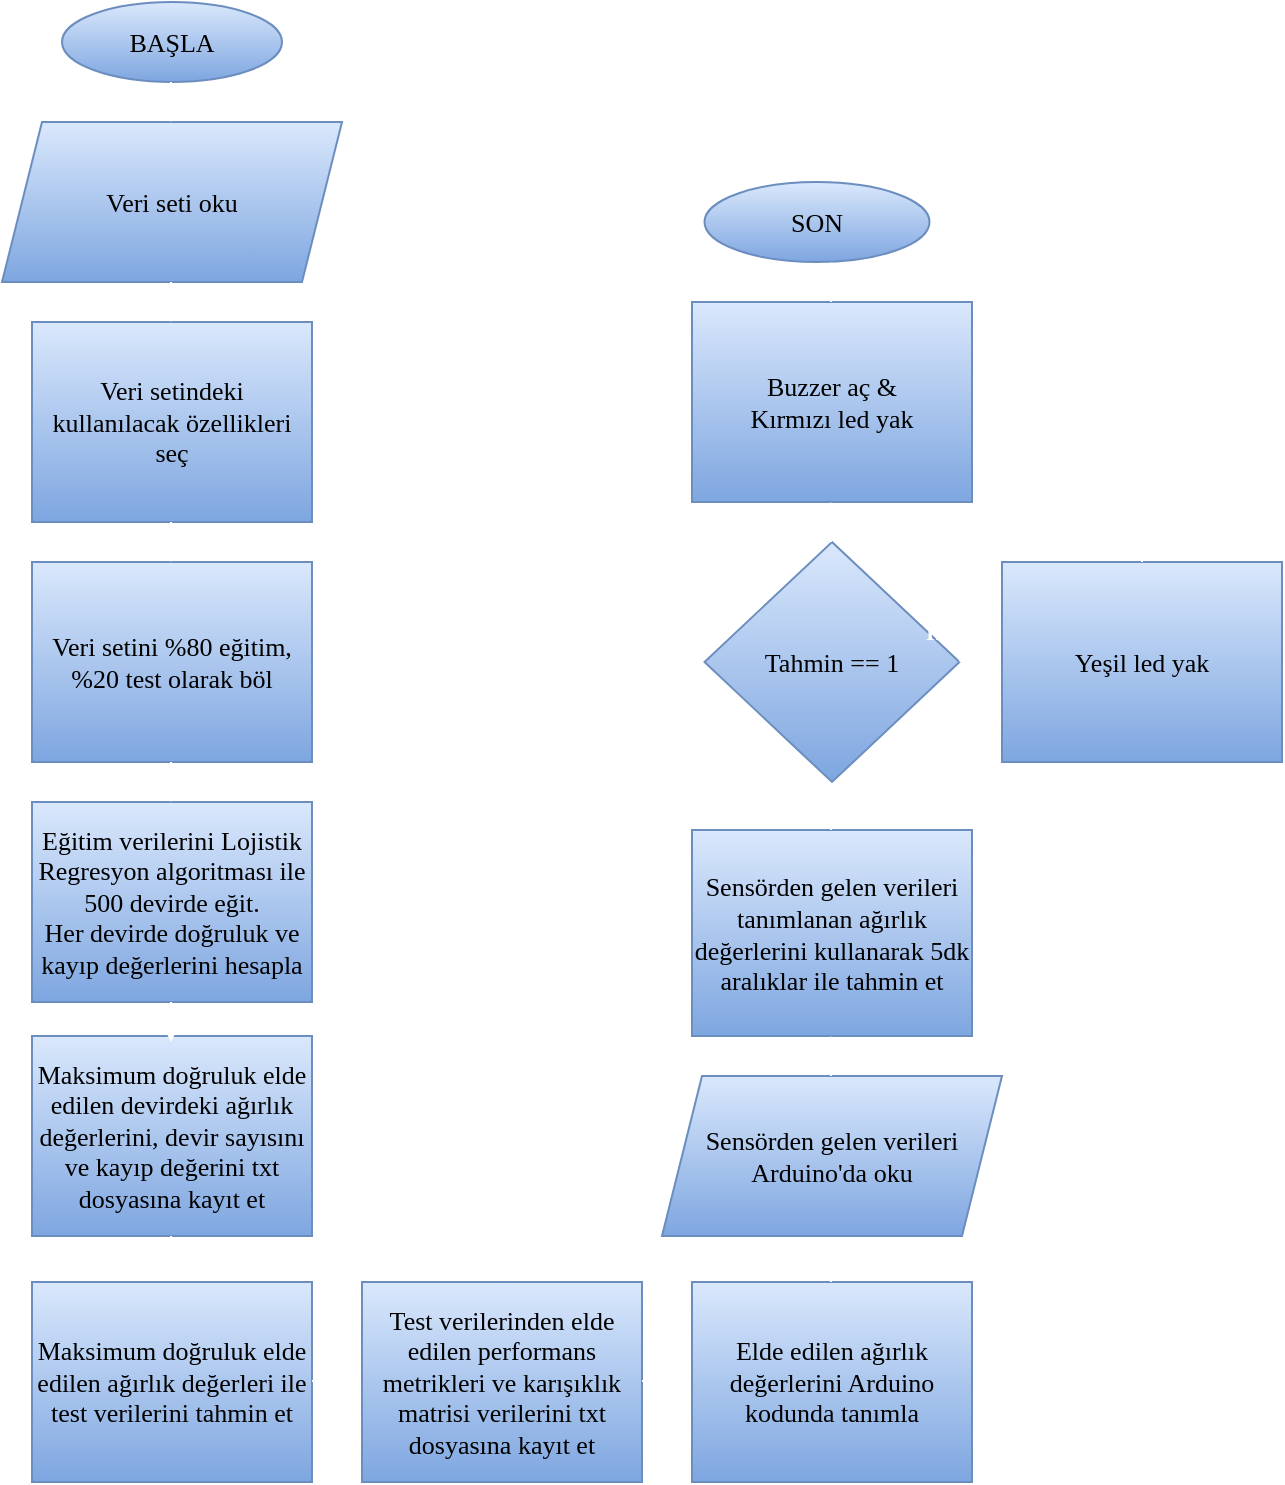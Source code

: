 <mxfile version="24.3.1" type="device">
  <diagram name="Sayfa -1" id="3mwLuMS9LJfRFCeNIuNK">
    <mxGraphModel dx="880" dy="460" grid="1" gridSize="10" guides="1" tooltips="1" connect="1" arrows="1" fold="1" page="1" pageScale="1" pageWidth="2336" pageHeight="1654" background="#FFFFFF" math="0" shadow="0">
      <root>
        <mxCell id="0" />
        <mxCell id="1" parent="0" />
        <mxCell id="kHM1_LNDT_ItOaU1rCxe-1" value="BAŞLA" style="ellipse;whiteSpace=wrap;html=1;fillColor=#dae8fc;strokeColor=#6c8ebf;gradientColor=#7ea6e0;fontFamily=Times New Roman;fontSize=13;" parent="1" vertex="1">
          <mxGeometry x="160" y="40" width="110" height="40" as="geometry" />
        </mxCell>
        <mxCell id="kHM1_LNDT_ItOaU1rCxe-2" value="Veri seti oku" style="shape=parallelogram;perimeter=parallelogramPerimeter;whiteSpace=wrap;html=1;fixedSize=1;fillColor=#dae8fc;strokeColor=#6c8ebf;gradientColor=#7ea6e0;fontFamily=Times New Roman;fontSize=13;" parent="1" vertex="1">
          <mxGeometry x="130" y="100" width="170" height="80" as="geometry" />
        </mxCell>
        <mxCell id="kHM1_LNDT_ItOaU1rCxe-3" value="Veri setindeki kullanılacak özellikleri seç" style="rounded=0;whiteSpace=wrap;html=1;fillColor=#dae8fc;strokeColor=#6c8ebf;gradientColor=#7ea6e0;fontFamily=Times New Roman;fontSize=13;" parent="1" vertex="1">
          <mxGeometry x="145" y="200" width="140" height="100" as="geometry" />
        </mxCell>
        <mxCell id="kHM1_LNDT_ItOaU1rCxe-4" value="Veri setini %80 eğitim, %20 test olarak böl" style="rounded=0;whiteSpace=wrap;html=1;fillColor=#dae8fc;strokeColor=#6c8ebf;gradientColor=#7ea6e0;fontFamily=Times New Roman;fontSize=13;" parent="1" vertex="1">
          <mxGeometry x="145" y="320" width="140" height="100" as="geometry" />
        </mxCell>
        <mxCell id="kHM1_LNDT_ItOaU1rCxe-5" value="Eğitim verilerini Lojistik Regresyon algoritması ile 500 devirde eğit.&lt;div style=&quot;font-size: 13px;&quot;&gt;Her devirde doğruluk ve kayıp değerlerini hesapla&lt;/div&gt;" style="rounded=0;whiteSpace=wrap;html=1;fillColor=#dae8fc;strokeColor=#6c8ebf;gradientColor=#7ea6e0;fontFamily=Times New Roman;fontSize=13;" parent="1" vertex="1">
          <mxGeometry x="145" y="440" width="140" height="100" as="geometry" />
        </mxCell>
        <mxCell id="kHM1_LNDT_ItOaU1rCxe-6" value="Maksimum doğruluk elde edilen devirdeki ağırlık değerlerini, devir sayısını ve kayıp değerini txt dosyasına kayıt et" style="rounded=0;whiteSpace=wrap;html=1;fillColor=#dae8fc;strokeColor=#6c8ebf;gradientColor=#7ea6e0;fontFamily=Times New Roman;fontSize=13;" parent="1" vertex="1">
          <mxGeometry x="145" y="557" width="140" height="100" as="geometry" />
        </mxCell>
        <mxCell id="kHM1_LNDT_ItOaU1rCxe-7" value="Maksimum doğruluk elde edilen ağırlık değerleri ile test verilerini tahmin et" style="rounded=0;whiteSpace=wrap;html=1;fillColor=#dae8fc;strokeColor=#6c8ebf;gradientColor=#7ea6e0;fontFamily=Times New Roman;fontSize=13;" parent="1" vertex="1">
          <mxGeometry x="145" y="680" width="140" height="100" as="geometry" />
        </mxCell>
        <mxCell id="kHM1_LNDT_ItOaU1rCxe-8" value="Test verilerinden elde edilen performans metrikleri ve karışıklık matrisi verilerini txt dosyasına kayıt et" style="rounded=0;whiteSpace=wrap;html=1;fillColor=#dae8fc;strokeColor=#6c8ebf;gradientColor=#7ea6e0;fontFamily=Times New Roman;fontSize=13;" parent="1" vertex="1">
          <mxGeometry x="310" y="680" width="140" height="100" as="geometry" />
        </mxCell>
        <mxCell id="kHM1_LNDT_ItOaU1rCxe-9" value="Elde edilen ağırlık değerlerini Arduino kodunda tanımla" style="rounded=0;whiteSpace=wrap;html=1;fillColor=#dae8fc;strokeColor=#6c8ebf;gradientColor=#7ea6e0;fontFamily=Times New Roman;fontSize=13;" parent="1" vertex="1">
          <mxGeometry x="475" y="680" width="140" height="100" as="geometry" />
        </mxCell>
        <mxCell id="kHM1_LNDT_ItOaU1rCxe-11" value="Sensörden gelen verileri Arduino&#39;da oku" style="shape=parallelogram;perimeter=parallelogramPerimeter;whiteSpace=wrap;html=1;fixedSize=1;fillColor=#dae8fc;strokeColor=#6c8ebf;gradientColor=#7ea6e0;fontFamily=Times New Roman;fontSize=13;" parent="1" vertex="1">
          <mxGeometry x="460" y="577" width="170" height="80" as="geometry" />
        </mxCell>
        <mxCell id="kHM1_LNDT_ItOaU1rCxe-12" value="Sensörden gelen verileri tanımlanan ağırlık değerlerini kullanarak 5dk aralıklar ile tahmin et" style="rounded=0;whiteSpace=wrap;html=1;fillColor=#dae8fc;strokeColor=#6c8ebf;gradientColor=#7ea6e0;fontFamily=Times New Roman;fontSize=13;" parent="1" vertex="1">
          <mxGeometry x="475" y="454" width="140" height="103" as="geometry" />
        </mxCell>
        <mxCell id="kHM1_LNDT_ItOaU1rCxe-13" value="Tahmin == 1" style="rhombus;whiteSpace=wrap;html=1;fillColor=#dae8fc;strokeColor=#6c8ebf;gradientColor=#7ea6e0;fontFamily=Times New Roman;fontSize=13;" parent="1" vertex="1">
          <mxGeometry x="481.25" y="310" width="127.5" height="120" as="geometry" />
        </mxCell>
        <mxCell id="kHM1_LNDT_ItOaU1rCxe-14" value="Buzzer aç &amp;amp;&lt;div style=&quot;font-size: 13px;&quot;&gt;Kırmızı led yak&lt;/div&gt;" style="rounded=0;whiteSpace=wrap;html=1;fillColor=#dae8fc;strokeColor=#6c8ebf;gradientColor=#7ea6e0;fontFamily=Times New Roman;fontSize=13;" parent="1" vertex="1">
          <mxGeometry x="475" y="190" width="140" height="100" as="geometry" />
        </mxCell>
        <mxCell id="kHM1_LNDT_ItOaU1rCxe-15" value="Yeşil led yak" style="rounded=0;whiteSpace=wrap;html=1;fillColor=#dae8fc;strokeColor=#6c8ebf;gradientColor=#7ea6e0;fontFamily=Times New Roman;fontSize=13;" parent="1" vertex="1">
          <mxGeometry x="630" y="320" width="140" height="100" as="geometry" />
        </mxCell>
        <mxCell id="kHM1_LNDT_ItOaU1rCxe-16" value="SON" style="ellipse;whiteSpace=wrap;html=1;fillColor=#dae8fc;gradientColor=#7ea6e0;strokeColor=#6c8ebf;fontFamily=Times New Roman;fontSize=13;" parent="1" vertex="1">
          <mxGeometry x="481.25" y="130" width="112.5" height="40" as="geometry" />
        </mxCell>
        <mxCell id="kHM1_LNDT_ItOaU1rCxe-17" value="" style="endArrow=classic;html=1;rounded=0;strokeColor=#FFFFFF;fontFamily=Times New Roman;fontSize=13;" parent="1" edge="1">
          <mxGeometry width="50" height="50" relative="1" as="geometry">
            <mxPoint x="214.5" y="80" as="sourcePoint" />
            <mxPoint x="214.5" y="100" as="targetPoint" />
          </mxGeometry>
        </mxCell>
        <mxCell id="kHM1_LNDT_ItOaU1rCxe-18" value="" style="endArrow=classic;html=1;rounded=0;strokeColor=#FFFFFF;fontFamily=Times New Roman;fontSize=13;" parent="1" edge="1">
          <mxGeometry width="50" height="50" relative="1" as="geometry">
            <mxPoint x="214.5" y="180" as="sourcePoint" />
            <mxPoint x="214.5" y="200" as="targetPoint" />
          </mxGeometry>
        </mxCell>
        <mxCell id="kHM1_LNDT_ItOaU1rCxe-28" value="" style="endArrow=classic;html=1;rounded=0;strokeColor=#FFFFFF;fontFamily=Times New Roman;fontSize=13;" parent="1" edge="1">
          <mxGeometry width="50" height="50" relative="1" as="geometry">
            <mxPoint x="214.5" y="540" as="sourcePoint" />
            <mxPoint x="214.5" y="560" as="targetPoint" />
          </mxGeometry>
        </mxCell>
        <mxCell id="kHM1_LNDT_ItOaU1rCxe-29" value="" style="endArrow=classic;html=1;rounded=0;strokeColor=#FFFFFF;fontFamily=Times New Roman;fontSize=13;" parent="1" edge="1">
          <mxGeometry width="50" height="50" relative="1" as="geometry">
            <mxPoint x="214.5" y="420" as="sourcePoint" />
            <mxPoint x="214.5" y="440" as="targetPoint" />
          </mxGeometry>
        </mxCell>
        <mxCell id="kHM1_LNDT_ItOaU1rCxe-30" value="" style="endArrow=classic;html=1;rounded=0;strokeColor=#FFFFFF;fontFamily=Times New Roman;fontSize=13;" parent="1" edge="1">
          <mxGeometry width="50" height="50" relative="1" as="geometry">
            <mxPoint x="214.5" y="300" as="sourcePoint" />
            <mxPoint x="214.5" y="320" as="targetPoint" />
          </mxGeometry>
        </mxCell>
        <mxCell id="kHM1_LNDT_ItOaU1rCxe-34" value="" style="endArrow=classic;html=1;rounded=0;strokeColor=#FFFFFF;fontFamily=Times New Roman;fontSize=13;" parent="1" edge="1">
          <mxGeometry width="50" height="50" relative="1" as="geometry">
            <mxPoint x="285" y="729.5" as="sourcePoint" />
            <mxPoint x="305" y="729.5" as="targetPoint" />
          </mxGeometry>
        </mxCell>
        <mxCell id="kHM1_LNDT_ItOaU1rCxe-37" value="" style="endArrow=classic;html=1;rounded=0;strokeColor=#FFFFFF;fontFamily=Times New Roman;fontSize=13;" parent="1" edge="1">
          <mxGeometry width="50" height="50" relative="1" as="geometry">
            <mxPoint x="214.5" y="657" as="sourcePoint" />
            <mxPoint x="214.5" y="677" as="targetPoint" />
          </mxGeometry>
        </mxCell>
        <mxCell id="kHM1_LNDT_ItOaU1rCxe-40" value="" style="endArrow=classic;html=1;rounded=0;strokeColor=#FFFFFF;fontFamily=Times New Roman;fontSize=13;" parent="1" edge="1">
          <mxGeometry width="50" height="50" relative="1" as="geometry">
            <mxPoint x="450" y="729.5" as="sourcePoint" />
            <mxPoint x="470" y="729.5" as="targetPoint" />
          </mxGeometry>
        </mxCell>
        <mxCell id="kHM1_LNDT_ItOaU1rCxe-42" value="" style="endArrow=classic;html=1;rounded=0;strokeColor=#FFFFFF;fontFamily=Times New Roman;fontSize=13;" parent="1" edge="1">
          <mxGeometry width="50" height="50" relative="1" as="geometry">
            <mxPoint x="544.5" y="680" as="sourcePoint" />
            <mxPoint x="544.5" y="660" as="targetPoint" />
          </mxGeometry>
        </mxCell>
        <mxCell id="kHM1_LNDT_ItOaU1rCxe-44" value="" style="endArrow=classic;html=1;rounded=0;strokeColor=#FFFFFF;fontFamily=Times New Roman;fontSize=13;" parent="1" edge="1">
          <mxGeometry width="50" height="50" relative="1" as="geometry">
            <mxPoint x="544.5" y="190" as="sourcePoint" />
            <mxPoint x="544.5" y="170" as="targetPoint" />
          </mxGeometry>
        </mxCell>
        <mxCell id="kHM1_LNDT_ItOaU1rCxe-46" value="" style="endArrow=classic;html=1;rounded=0;strokeColor=#FFFFFF;fontFamily=Times New Roman;fontSize=13;" parent="1" edge="1">
          <mxGeometry width="50" height="50" relative="1" as="geometry">
            <mxPoint x="544.5" y="310" as="sourcePoint" />
            <mxPoint x="544.5" y="290" as="targetPoint" />
          </mxGeometry>
        </mxCell>
        <mxCell id="kHM1_LNDT_ItOaU1rCxe-47" value="" style="endArrow=classic;html=1;rounded=0;strokeColor=#FFFFFF;fontFamily=Times New Roman;fontSize=13;" parent="1" edge="1">
          <mxGeometry width="50" height="50" relative="1" as="geometry">
            <mxPoint x="544.5" y="454" as="sourcePoint" />
            <mxPoint x="544.5" y="434" as="targetPoint" />
          </mxGeometry>
        </mxCell>
        <mxCell id="kHM1_LNDT_ItOaU1rCxe-48" value="" style="endArrow=classic;html=1;rounded=0;strokeColor=#FFFFFF;fontFamily=Times New Roman;fontSize=13;" parent="1" edge="1">
          <mxGeometry width="50" height="50" relative="1" as="geometry">
            <mxPoint x="544.5" y="577" as="sourcePoint" />
            <mxPoint x="544.5" y="557" as="targetPoint" />
          </mxGeometry>
        </mxCell>
        <mxCell id="kHM1_LNDT_ItOaU1rCxe-49" value="" style="endArrow=classic;html=1;rounded=0;strokeColor=#FFFFFF;fontFamily=Times New Roman;fontSize=13;" parent="1" edge="1">
          <mxGeometry width="50" height="50" relative="1" as="geometry">
            <mxPoint x="608.75" y="369.5" as="sourcePoint" />
            <mxPoint x="628.75" y="369.5" as="targetPoint" />
          </mxGeometry>
        </mxCell>
        <mxCell id="kHM1_LNDT_ItOaU1rCxe-50" value="&lt;font style=&quot;font-size: 11px;&quot; color=&quot;#ffffff&quot;&gt;EVET&lt;/font&gt;" style="text;html=1;align=center;verticalAlign=middle;whiteSpace=wrap;rounded=0;fontFamily=Times New Roman;fontSize=11;fontStyle=1" parent="1" vertex="1">
          <mxGeometry x="540" y="290" width="60" height="30" as="geometry" />
        </mxCell>
        <mxCell id="kHM1_LNDT_ItOaU1rCxe-51" value="&lt;font style=&quot;font-size: 11px;&quot; color=&quot;#ffffff&quot;&gt;HAYIR&lt;/font&gt;" style="text;html=1;align=center;verticalAlign=middle;whiteSpace=wrap;rounded=0;fontFamily=Times New Roman;fontSize=11;fontStyle=1" parent="1" vertex="1">
          <mxGeometry x="580" y="340" width="60" height="30" as="geometry" />
        </mxCell>
        <mxCell id="kHM1_LNDT_ItOaU1rCxe-52" value="" style="endArrow=classic;html=1;rounded=0;strokeColor=#FFFFFF;fontFamily=Times New Roman;fontSize=13;verticalAlign=top;horizontal=0;" parent="1" edge="1">
          <mxGeometry width="50" height="50" relative="1" as="geometry">
            <mxPoint x="700" y="150" as="sourcePoint" />
            <mxPoint x="600" y="150" as="targetPoint" />
          </mxGeometry>
        </mxCell>
        <mxCell id="kHM1_LNDT_ItOaU1rCxe-56" value="" style="endArrow=none;html=1;rounded=0;fontColor=#FFFFFF;verticalAlign=top;fontFamily=Times New Roman;fontSize=13;labelBackgroundColor=#FFFFFF;strokeColor=#FFFFFF;exitX=0.5;exitY=0;exitDx=0;exitDy=0;" parent="1" source="kHM1_LNDT_ItOaU1rCxe-15" edge="1">
          <mxGeometry width="50" height="50" relative="1" as="geometry">
            <mxPoint x="700" y="210" as="sourcePoint" />
            <mxPoint x="700" y="150" as="targetPoint" />
          </mxGeometry>
        </mxCell>
      </root>
    </mxGraphModel>
  </diagram>
</mxfile>
